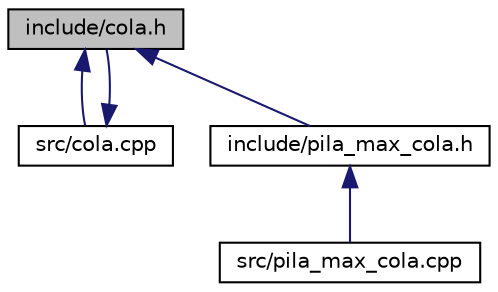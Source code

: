digraph "include/cola.h"
{
  edge [fontname="Helvetica",fontsize="10",labelfontname="Helvetica",labelfontsize="10"];
  node [fontname="Helvetica",fontsize="10",shape=record];
  Node3 [label="include/cola.h",height=0.2,width=0.4,color="black", fillcolor="grey75", style="filled", fontcolor="black"];
  Node3 -> Node4 [dir="back",color="midnightblue",fontsize="10",style="solid"];
  Node4 [label="src/cola.cpp",height=0.2,width=0.4,color="black", fillcolor="white", style="filled",URL="$cola_8cpp.html",tooltip="Implementación del TDA Cola. "];
  Node4 -> Node3 [dir="back",color="midnightblue",fontsize="10",style="solid"];
  Node3 -> Node5 [dir="back",color="midnightblue",fontsize="10",style="solid"];
  Node5 [label="include/pila_max_cola.h",height=0.2,width=0.4,color="black", fillcolor="white", style="filled",URL="$pila__max__cola_8h.html",tooltip="Fichero cabecera del TDA Pila. "];
  Node5 -> Node6 [dir="back",color="midnightblue",fontsize="10",style="solid"];
  Node6 [label="src/pila_max_cola.cpp",height=0.2,width=0.4,color="black", fillcolor="white", style="filled",URL="$pila__max__cola_8cpp_source.html"];
}
